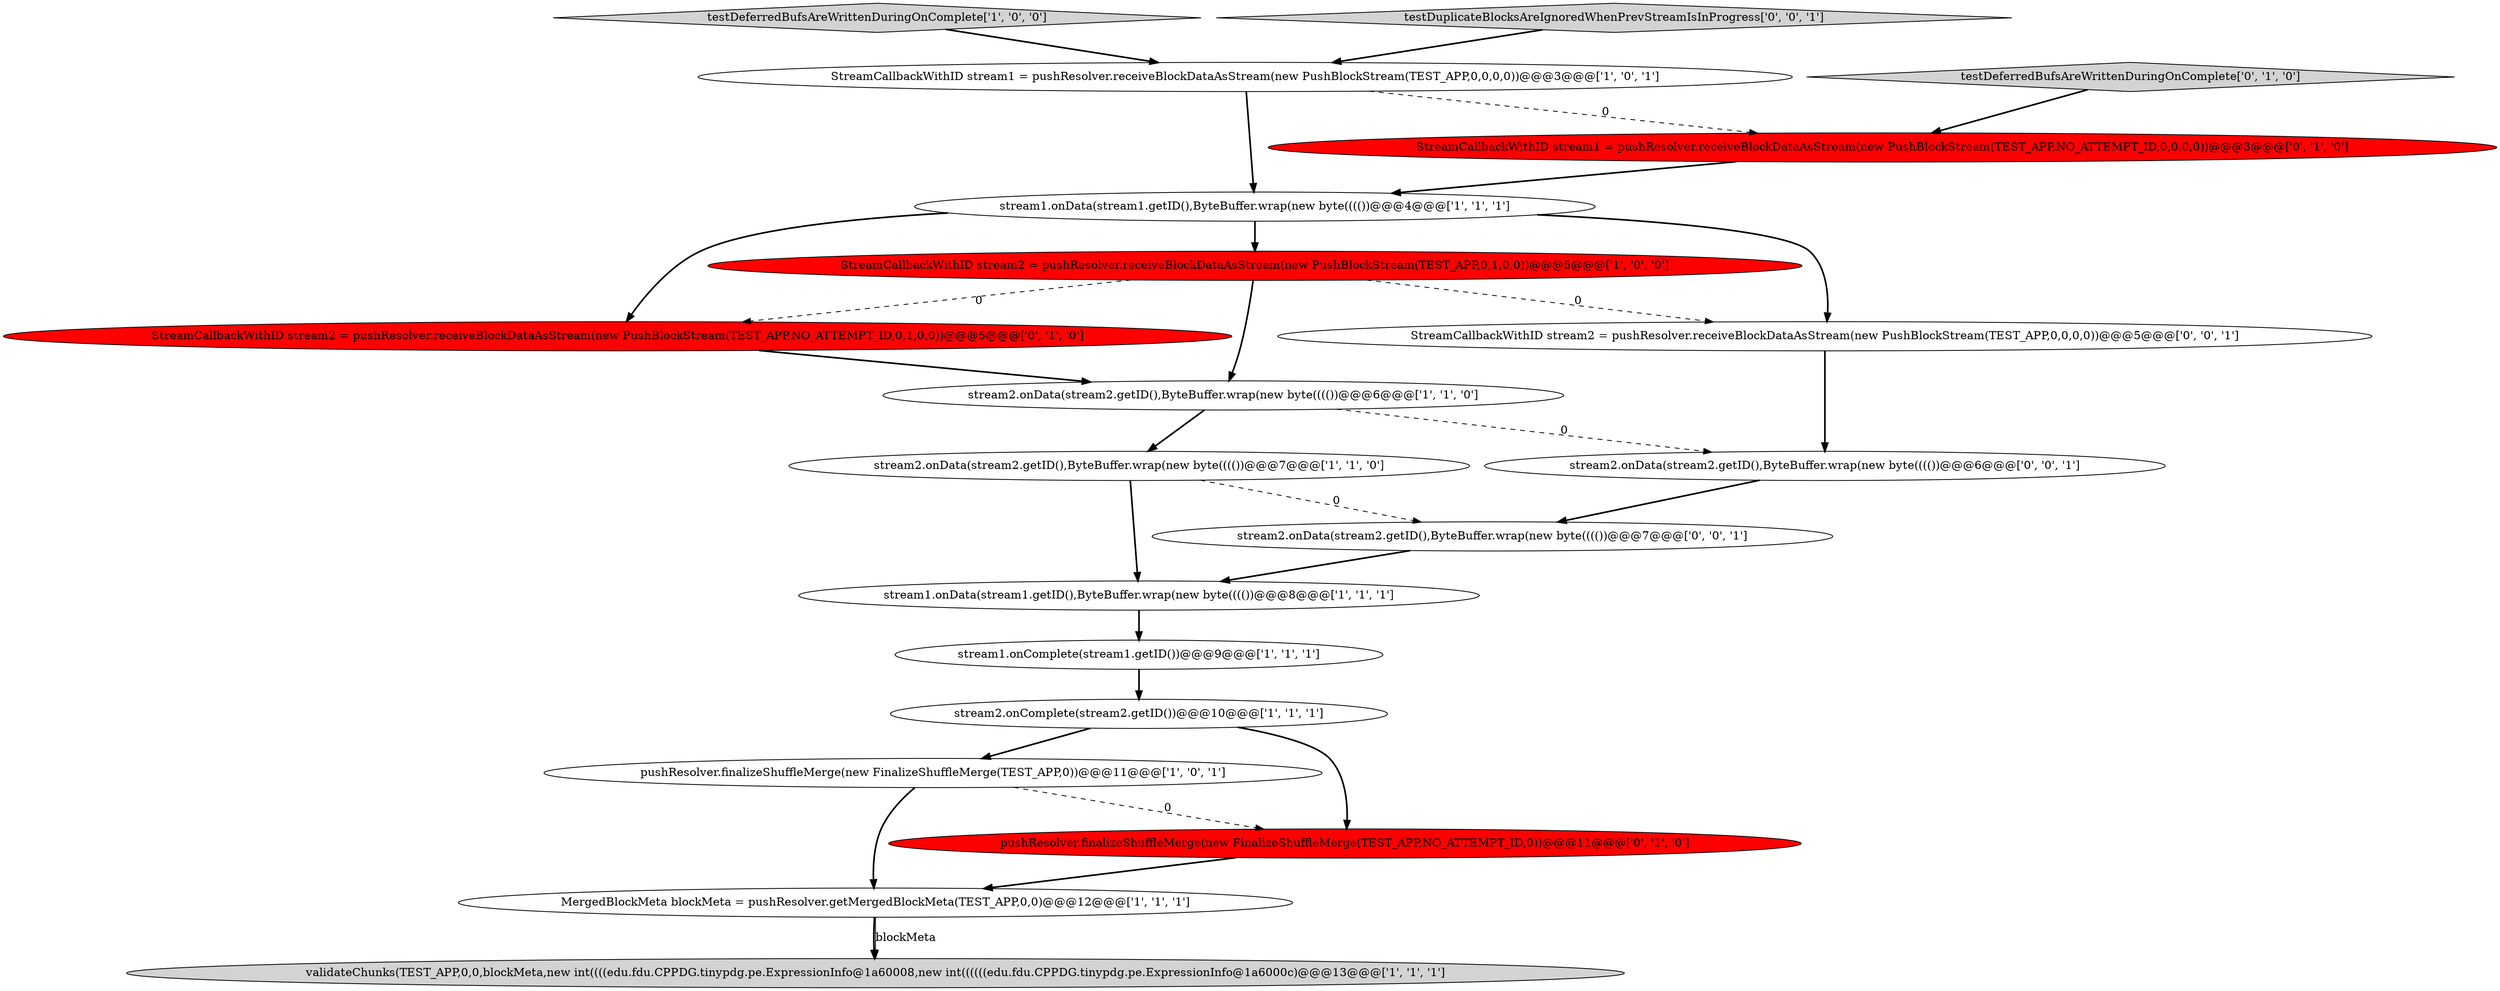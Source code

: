 digraph {
3 [style = filled, label = "stream1.onData(stream1.getID(),ByteBuffer.wrap(new byte(((())@@@4@@@['1', '1', '1']", fillcolor = white, shape = ellipse image = "AAA0AAABBB1BBB"];
5 [style = filled, label = "testDeferredBufsAreWrittenDuringOnComplete['1', '0', '0']", fillcolor = lightgray, shape = diamond image = "AAA0AAABBB1BBB"];
7 [style = filled, label = "StreamCallbackWithID stream1 = pushResolver.receiveBlockDataAsStream(new PushBlockStream(TEST_APP,0,0,0,0))@@@3@@@['1', '0', '1']", fillcolor = white, shape = ellipse image = "AAA0AAABBB1BBB"];
10 [style = filled, label = "stream1.onData(stream1.getID(),ByteBuffer.wrap(new byte(((())@@@8@@@['1', '1', '1']", fillcolor = white, shape = ellipse image = "AAA0AAABBB1BBB"];
4 [style = filled, label = "stream2.onData(stream2.getID(),ByteBuffer.wrap(new byte(((())@@@7@@@['1', '1', '0']", fillcolor = white, shape = ellipse image = "AAA0AAABBB1BBB"];
12 [style = filled, label = "StreamCallbackWithID stream2 = pushResolver.receiveBlockDataAsStream(new PushBlockStream(TEST_APP,NO_ATTEMPT_ID,0,1,0,0))@@@5@@@['0', '1', '0']", fillcolor = red, shape = ellipse image = "AAA1AAABBB2BBB"];
2 [style = filled, label = "MergedBlockMeta blockMeta = pushResolver.getMergedBlockMeta(TEST_APP,0,0)@@@12@@@['1', '1', '1']", fillcolor = white, shape = ellipse image = "AAA0AAABBB1BBB"];
16 [style = filled, label = "stream2.onData(stream2.getID(),ByteBuffer.wrap(new byte(((())@@@7@@@['0', '0', '1']", fillcolor = white, shape = ellipse image = "AAA0AAABBB3BBB"];
8 [style = filled, label = "stream2.onData(stream2.getID(),ByteBuffer.wrap(new byte(((())@@@6@@@['1', '1', '0']", fillcolor = white, shape = ellipse image = "AAA0AAABBB1BBB"];
18 [style = filled, label = "stream2.onData(stream2.getID(),ByteBuffer.wrap(new byte(((())@@@6@@@['0', '0', '1']", fillcolor = white, shape = ellipse image = "AAA0AAABBB3BBB"];
19 [style = filled, label = "StreamCallbackWithID stream2 = pushResolver.receiveBlockDataAsStream(new PushBlockStream(TEST_APP,0,0,0,0))@@@5@@@['0', '0', '1']", fillcolor = white, shape = ellipse image = "AAA0AAABBB3BBB"];
1 [style = filled, label = "pushResolver.finalizeShuffleMerge(new FinalizeShuffleMerge(TEST_APP,0))@@@11@@@['1', '0', '1']", fillcolor = white, shape = ellipse image = "AAA0AAABBB1BBB"];
14 [style = filled, label = "pushResolver.finalizeShuffleMerge(new FinalizeShuffleMerge(TEST_APP,NO_ATTEMPT_ID,0))@@@11@@@['0', '1', '0']", fillcolor = red, shape = ellipse image = "AAA1AAABBB2BBB"];
0 [style = filled, label = "stream1.onComplete(stream1.getID())@@@9@@@['1', '1', '1']", fillcolor = white, shape = ellipse image = "AAA0AAABBB1BBB"];
9 [style = filled, label = "stream2.onComplete(stream2.getID())@@@10@@@['1', '1', '1']", fillcolor = white, shape = ellipse image = "AAA0AAABBB1BBB"];
13 [style = filled, label = "testDeferredBufsAreWrittenDuringOnComplete['0', '1', '0']", fillcolor = lightgray, shape = diamond image = "AAA0AAABBB2BBB"];
11 [style = filled, label = "StreamCallbackWithID stream2 = pushResolver.receiveBlockDataAsStream(new PushBlockStream(TEST_APP,0,1,0,0))@@@5@@@['1', '0', '0']", fillcolor = red, shape = ellipse image = "AAA1AAABBB1BBB"];
15 [style = filled, label = "StreamCallbackWithID stream1 = pushResolver.receiveBlockDataAsStream(new PushBlockStream(TEST_APP,NO_ATTEMPT_ID,0,0,0,0))@@@3@@@['0', '1', '0']", fillcolor = red, shape = ellipse image = "AAA1AAABBB2BBB"];
17 [style = filled, label = "testDuplicateBlocksAreIgnoredWhenPrevStreamIsInProgress['0', '0', '1']", fillcolor = lightgray, shape = diamond image = "AAA0AAABBB3BBB"];
6 [style = filled, label = "validateChunks(TEST_APP,0,0,blockMeta,new int((((edu.fdu.CPPDG.tinypdg.pe.ExpressionInfo@1a60008,new int((((((edu.fdu.CPPDG.tinypdg.pe.ExpressionInfo@1a6000c)@@@13@@@['1', '1', '1']", fillcolor = lightgray, shape = ellipse image = "AAA0AAABBB1BBB"];
4->10 [style = bold, label=""];
0->9 [style = bold, label=""];
19->18 [style = bold, label=""];
4->16 [style = dashed, label="0"];
1->14 [style = dashed, label="0"];
16->10 [style = bold, label=""];
2->6 [style = bold, label=""];
3->11 [style = bold, label=""];
3->12 [style = bold, label=""];
11->12 [style = dashed, label="0"];
15->3 [style = bold, label=""];
7->3 [style = bold, label=""];
17->7 [style = bold, label=""];
3->19 [style = bold, label=""];
11->19 [style = dashed, label="0"];
12->8 [style = bold, label=""];
2->6 [style = solid, label="blockMeta"];
10->0 [style = bold, label=""];
9->14 [style = bold, label=""];
7->15 [style = dashed, label="0"];
11->8 [style = bold, label=""];
5->7 [style = bold, label=""];
8->18 [style = dashed, label="0"];
1->2 [style = bold, label=""];
14->2 [style = bold, label=""];
13->15 [style = bold, label=""];
8->4 [style = bold, label=""];
9->1 [style = bold, label=""];
18->16 [style = bold, label=""];
}
